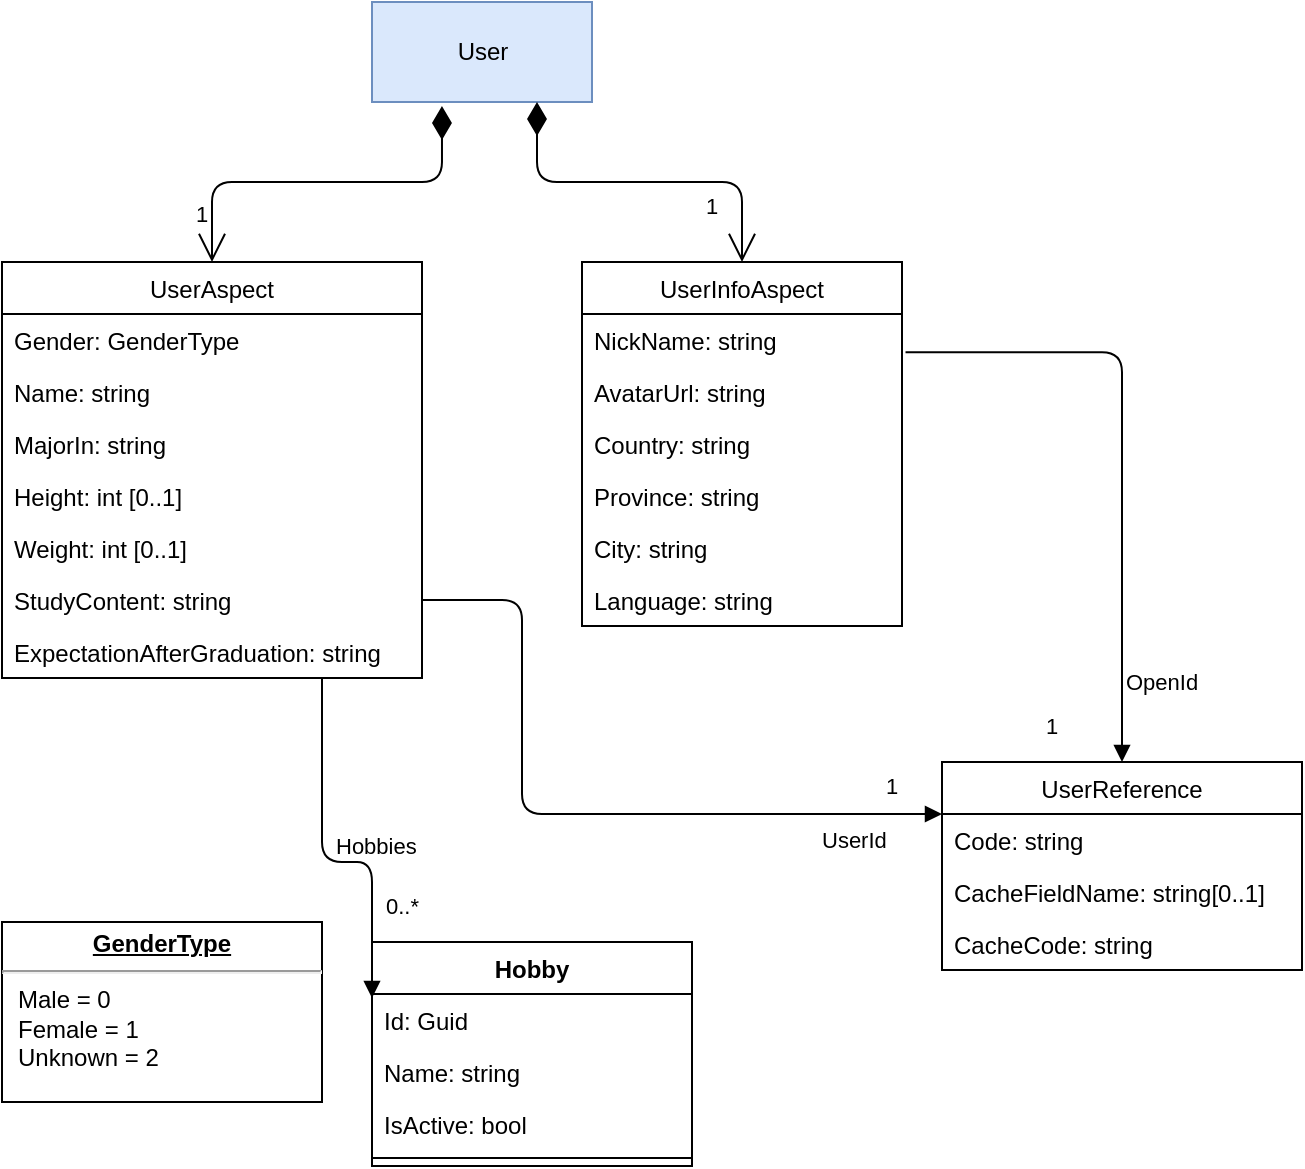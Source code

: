 <mxfile version="13.9.9" type="device"><diagram id="CFM7a1wdrYNkswvL0pL4" name="Page-1"><mxGraphModel dx="920" dy="901" grid="1" gridSize="10" guides="1" tooltips="1" connect="1" arrows="1" fold="1" page="1" pageScale="1" pageWidth="850" pageHeight="1100" math="0" shadow="0"><root><mxCell id="0"/><mxCell id="1" parent="0"/><mxCell id="_iI49-e51Ne6NiSMeqP3-1" value="UserAspect" style="swimlane;fontStyle=0;childLayout=stackLayout;horizontal=1;startSize=26;fillColor=none;horizontalStack=0;resizeParent=1;resizeParentMax=0;resizeLast=0;collapsible=1;marginBottom=0;" parent="1" vertex="1"><mxGeometry x="90" y="300" width="210" height="208" as="geometry"/></mxCell><mxCell id="_iI49-e51Ne6NiSMeqP3-3" value="Gender: GenderType" style="text;strokeColor=none;fillColor=none;align=left;verticalAlign=top;spacingLeft=4;spacingRight=4;overflow=hidden;rotatable=0;points=[[0,0.5],[1,0.5]];portConstraint=eastwest;" parent="_iI49-e51Ne6NiSMeqP3-1" vertex="1"><mxGeometry y="26" width="210" height="26" as="geometry"/></mxCell><mxCell id="_iI49-e51Ne6NiSMeqP3-4" value="Name: string" style="text;strokeColor=none;fillColor=none;align=left;verticalAlign=top;spacingLeft=4;spacingRight=4;overflow=hidden;rotatable=0;points=[[0,0.5],[1,0.5]];portConstraint=eastwest;" parent="_iI49-e51Ne6NiSMeqP3-1" vertex="1"><mxGeometry y="52" width="210" height="26" as="geometry"/></mxCell><mxCell id="_iI49-e51Ne6NiSMeqP3-7" value="MajorIn: string" style="text;strokeColor=none;fillColor=none;align=left;verticalAlign=top;spacingLeft=4;spacingRight=4;overflow=hidden;rotatable=0;points=[[0,0.5],[1,0.5]];portConstraint=eastwest;" parent="_iI49-e51Ne6NiSMeqP3-1" vertex="1"><mxGeometry y="78" width="210" height="26" as="geometry"/></mxCell><mxCell id="_iI49-e51Ne6NiSMeqP3-8" value="Height: int [0..1]" style="text;strokeColor=none;fillColor=none;align=left;verticalAlign=top;spacingLeft=4;spacingRight=4;overflow=hidden;rotatable=0;points=[[0,0.5],[1,0.5]];portConstraint=eastwest;" parent="_iI49-e51Ne6NiSMeqP3-1" vertex="1"><mxGeometry y="104" width="210" height="26" as="geometry"/></mxCell><mxCell id="_iI49-e51Ne6NiSMeqP3-9" value="Weight: int [0..1]" style="text;strokeColor=none;fillColor=none;align=left;verticalAlign=top;spacingLeft=4;spacingRight=4;overflow=hidden;rotatable=0;points=[[0,0.5],[1,0.5]];portConstraint=eastwest;" parent="_iI49-e51Ne6NiSMeqP3-1" vertex="1"><mxGeometry y="130" width="210" height="26" as="geometry"/></mxCell><mxCell id="_iI49-e51Ne6NiSMeqP3-11" value="StudyContent: string" style="text;strokeColor=none;fillColor=none;align=left;verticalAlign=top;spacingLeft=4;spacingRight=4;overflow=hidden;rotatable=0;points=[[0,0.5],[1,0.5]];portConstraint=eastwest;" parent="_iI49-e51Ne6NiSMeqP3-1" vertex="1"><mxGeometry y="156" width="210" height="26" as="geometry"/></mxCell><mxCell id="_iI49-e51Ne6NiSMeqP3-12" value="ExpectationAfterGraduation: string" style="text;strokeColor=none;fillColor=none;align=left;verticalAlign=top;spacingLeft=4;spacingRight=4;overflow=hidden;rotatable=0;points=[[0,0.5],[1,0.5]];portConstraint=eastwest;" parent="_iI49-e51Ne6NiSMeqP3-1" vertex="1"><mxGeometry y="182" width="210" height="26" as="geometry"/></mxCell><mxCell id="_iI49-e51Ne6NiSMeqP3-5" value="User" style="html=1;fillColor=#dae8fc;strokeColor=#6c8ebf;" parent="1" vertex="1"><mxGeometry x="275" y="170" width="110" height="50" as="geometry"/></mxCell><mxCell id="_iI49-e51Ne6NiSMeqP3-6" value="1" style="endArrow=open;html=1;endSize=12;startArrow=diamondThin;startSize=14;startFill=1;edgeStyle=orthogonalEdgeStyle;align=left;verticalAlign=bottom;exitX=0.318;exitY=1.04;exitDx=0;exitDy=0;exitPerimeter=0;" parent="1" source="_iI49-e51Ne6NiSMeqP3-5" target="_iI49-e51Ne6NiSMeqP3-1" edge="1"><mxGeometry x="0.849" y="-10" relative="1" as="geometry"><mxPoint x="300" y="390" as="sourcePoint"/><mxPoint x="460" y="390" as="targetPoint"/><mxPoint as="offset"/></mxGeometry></mxCell><mxCell id="_iI49-e51Ne6NiSMeqP3-13" value="UserInfoAspect" style="swimlane;fontStyle=0;childLayout=stackLayout;horizontal=1;startSize=26;fillColor=none;horizontalStack=0;resizeParent=1;resizeParentMax=0;resizeLast=0;collapsible=1;marginBottom=0;" parent="1" vertex="1"><mxGeometry x="380" y="300" width="160" height="182" as="geometry"/></mxCell><mxCell id="b2QVwLfSQ_2U8SoXfNFX-1" value="NickName: string" style="text;strokeColor=none;fillColor=none;align=left;verticalAlign=top;spacingLeft=4;spacingRight=4;overflow=hidden;rotatable=0;points=[[0,0.5],[1,0.5]];portConstraint=eastwest;" parent="_iI49-e51Ne6NiSMeqP3-13" vertex="1"><mxGeometry y="26" width="160" height="26" as="geometry"/></mxCell><mxCell id="_iI49-e51Ne6NiSMeqP3-15" value="AvatarUrl: string" style="text;strokeColor=none;fillColor=none;align=left;verticalAlign=top;spacingLeft=4;spacingRight=4;overflow=hidden;rotatable=0;points=[[0,0.5],[1,0.5]];portConstraint=eastwest;" parent="_iI49-e51Ne6NiSMeqP3-13" vertex="1"><mxGeometry y="52" width="160" height="26" as="geometry"/></mxCell><mxCell id="_iI49-e51Ne6NiSMeqP3-16" value="Country: string" style="text;strokeColor=none;fillColor=none;align=left;verticalAlign=top;spacingLeft=4;spacingRight=4;overflow=hidden;rotatable=0;points=[[0,0.5],[1,0.5]];portConstraint=eastwest;" parent="_iI49-e51Ne6NiSMeqP3-13" vertex="1"><mxGeometry y="78" width="160" height="26" as="geometry"/></mxCell><mxCell id="_iI49-e51Ne6NiSMeqP3-18" value="Province: string" style="text;strokeColor=none;fillColor=none;align=left;verticalAlign=top;spacingLeft=4;spacingRight=4;overflow=hidden;rotatable=0;points=[[0,0.5],[1,0.5]];portConstraint=eastwest;" parent="_iI49-e51Ne6NiSMeqP3-13" vertex="1"><mxGeometry y="104" width="160" height="26" as="geometry"/></mxCell><mxCell id="_iI49-e51Ne6NiSMeqP3-19" value="City: string" style="text;strokeColor=none;fillColor=none;align=left;verticalAlign=top;spacingLeft=4;spacingRight=4;overflow=hidden;rotatable=0;points=[[0,0.5],[1,0.5]];portConstraint=eastwest;" parent="_iI49-e51Ne6NiSMeqP3-13" vertex="1"><mxGeometry y="130" width="160" height="26" as="geometry"/></mxCell><mxCell id="_iI49-e51Ne6NiSMeqP3-20" value="Language: string" style="text;strokeColor=none;fillColor=none;align=left;verticalAlign=top;spacingLeft=4;spacingRight=4;overflow=hidden;rotatable=0;points=[[0,0.5],[1,0.5]];portConstraint=eastwest;" parent="_iI49-e51Ne6NiSMeqP3-13" vertex="1"><mxGeometry y="156" width="160" height="26" as="geometry"/></mxCell><mxCell id="_iI49-e51Ne6NiSMeqP3-21" value="1" style="endArrow=open;html=1;endSize=12;startArrow=diamondThin;startSize=14;startFill=1;edgeStyle=orthogonalEdgeStyle;align=left;verticalAlign=bottom;entryX=0.5;entryY=0;entryDx=0;entryDy=0;exitX=0.75;exitY=1;exitDx=0;exitDy=0;" parent="1" source="_iI49-e51Ne6NiSMeqP3-5" target="_iI49-e51Ne6NiSMeqP3-13" edge="1"><mxGeometry x="0.781" y="-20" relative="1" as="geometry"><mxPoint x="300" y="390" as="sourcePoint"/><mxPoint x="460" y="390" as="targetPoint"/><mxPoint y="1" as="offset"/></mxGeometry></mxCell><mxCell id="zLXd5xN2YuyRCL05urfE-1" value="Hobby" style="swimlane;fontStyle=1;align=center;verticalAlign=top;childLayout=stackLayout;horizontal=1;startSize=26;horizontalStack=0;resizeParent=1;resizeParentMax=0;resizeLast=0;collapsible=1;marginBottom=0;" parent="1" vertex="1"><mxGeometry x="275" y="640" width="160" height="112" as="geometry"/></mxCell><mxCell id="zLXd5xN2YuyRCL05urfE-2" value="Id: Guid" style="text;strokeColor=none;fillColor=none;align=left;verticalAlign=top;spacingLeft=4;spacingRight=4;overflow=hidden;rotatable=0;points=[[0,0.5],[1,0.5]];portConstraint=eastwest;" parent="zLXd5xN2YuyRCL05urfE-1" vertex="1"><mxGeometry y="26" width="160" height="26" as="geometry"/></mxCell><mxCell id="IZZJ9twQa6Fqn3w5fLV9-1" value="Name: string" style="text;strokeColor=none;fillColor=none;align=left;verticalAlign=top;spacingLeft=4;spacingRight=4;overflow=hidden;rotatable=0;points=[[0,0.5],[1,0.5]];portConstraint=eastwest;" parent="zLXd5xN2YuyRCL05urfE-1" vertex="1"><mxGeometry y="52" width="160" height="26" as="geometry"/></mxCell><mxCell id="IZZJ9twQa6Fqn3w5fLV9-2" value="IsActive: bool" style="text;strokeColor=none;fillColor=none;align=left;verticalAlign=top;spacingLeft=4;spacingRight=4;overflow=hidden;rotatable=0;points=[[0,0.5],[1,0.5]];portConstraint=eastwest;" parent="zLXd5xN2YuyRCL05urfE-1" vertex="1"><mxGeometry y="78" width="160" height="26" as="geometry"/></mxCell><mxCell id="zLXd5xN2YuyRCL05urfE-3" value="" style="line;strokeWidth=1;fillColor=none;align=left;verticalAlign=middle;spacingTop=-1;spacingLeft=3;spacingRight=3;rotatable=0;labelPosition=right;points=[];portConstraint=eastwest;" parent="zLXd5xN2YuyRCL05urfE-1" vertex="1"><mxGeometry y="104" width="160" height="8" as="geometry"/></mxCell><mxCell id="zLXd5xN2YuyRCL05urfE-5" value="Hobbies" style="endArrow=block;endFill=1;html=1;edgeStyle=orthogonalEdgeStyle;align=left;verticalAlign=top;entryX=0;entryY=0.25;entryDx=0;entryDy=0;" parent="1" source="_iI49-e51Ne6NiSMeqP3-1" target="zLXd5xN2YuyRCL05urfE-1" edge="1"><mxGeometry x="-0.231" y="5" relative="1" as="geometry"><mxPoint x="300" y="495" as="sourcePoint"/><mxPoint x="440" y="560" as="targetPoint"/><mxPoint as="offset"/><Array as="points"><mxPoint x="250" y="600"/><mxPoint x="275" y="600"/></Array></mxGeometry></mxCell><mxCell id="zLXd5xN2YuyRCL05urfE-6" value="0..*" style="edgeLabel;resizable=0;html=1;align=left;verticalAlign=bottom;" parent="zLXd5xN2YuyRCL05urfE-5" connectable="0" vertex="1"><mxGeometry x="-1" relative="1" as="geometry"><mxPoint x="29.94" y="122" as="offset"/></mxGeometry></mxCell><mxCell id="b2QVwLfSQ_2U8SoXfNFX-2" value="&lt;p style=&quot;margin: 0px ; margin-top: 4px ; text-align: center ; text-decoration: underline&quot;&gt;&lt;b&gt;GenderType&lt;/b&gt;&lt;/p&gt;&lt;hr&gt;&lt;p style=&quot;margin: 0px ; margin-left: 8px&quot;&gt;Male = 0&lt;br&gt;Female = 1&lt;br&gt;Unknown = 2&lt;/p&gt;" style="verticalAlign=top;align=left;overflow=fill;fontSize=12;fontFamily=Helvetica;html=1;" parent="1" vertex="1"><mxGeometry x="90" y="630" width="160" height="90" as="geometry"/></mxCell><mxCell id="3J0XvEDtuYE-5DnjrFwC-7" value="UserReference" style="swimlane;fontStyle=0;childLayout=stackLayout;horizontal=1;startSize=26;fillColor=none;horizontalStack=0;resizeParent=1;resizeParentMax=0;resizeLast=0;collapsible=1;marginBottom=0;" parent="1" vertex="1"><mxGeometry x="560" y="550" width="180" height="104" as="geometry"><mxRectangle x="490" y="550" width="130" height="26" as="alternateBounds"/></mxGeometry></mxCell><mxCell id="3J0XvEDtuYE-5DnjrFwC-8" value="Code: string" style="text;strokeColor=none;fillColor=none;align=left;verticalAlign=top;spacingLeft=4;spacingRight=4;overflow=hidden;rotatable=0;points=[[0,0.5],[1,0.5]];portConstraint=eastwest;" parent="3J0XvEDtuYE-5DnjrFwC-7" vertex="1"><mxGeometry y="26" width="180" height="26" as="geometry"/></mxCell><mxCell id="Nci9F0KpYBbIGvDUhuV7-1" value="CacheFieldName: string[0..1]" style="text;strokeColor=none;fillColor=none;align=left;verticalAlign=top;spacingLeft=4;spacingRight=4;overflow=hidden;rotatable=0;points=[[0,0.5],[1,0.5]];portConstraint=eastwest;" vertex="1" parent="3J0XvEDtuYE-5DnjrFwC-7"><mxGeometry y="52" width="180" height="26" as="geometry"/></mxCell><mxCell id="Nci9F0KpYBbIGvDUhuV7-2" value="CacheCode: string" style="text;strokeColor=none;fillColor=none;align=left;verticalAlign=top;spacingLeft=4;spacingRight=4;overflow=hidden;rotatable=0;points=[[0,0.5],[1,0.5]];portConstraint=eastwest;" vertex="1" parent="3J0XvEDtuYE-5DnjrFwC-7"><mxGeometry y="78" width="180" height="26" as="geometry"/></mxCell><mxCell id="3J0XvEDtuYE-5DnjrFwC-11" value="UserId" style="endArrow=block;endFill=1;html=1;edgeStyle=orthogonalEdgeStyle;align=left;verticalAlign=top;" parent="1" source="_iI49-e51Ne6NiSMeqP3-11" target="3J0XvEDtuYE-5DnjrFwC-7" edge="1"><mxGeometry x="0.663" relative="1" as="geometry"><mxPoint x="330" y="540" as="sourcePoint"/><mxPoint x="490" y="540" as="targetPoint"/><Array as="points"><mxPoint x="350" y="469"/><mxPoint x="350" y="576"/></Array><mxPoint as="offset"/></mxGeometry></mxCell><mxCell id="3J0XvEDtuYE-5DnjrFwC-12" value="1" style="edgeLabel;resizable=0;html=1;align=left;verticalAlign=bottom;" parent="3J0XvEDtuYE-5DnjrFwC-11" connectable="0" vertex="1"><mxGeometry x="-1" relative="1" as="geometry"><mxPoint x="230" y="101.03" as="offset"/></mxGeometry></mxCell><mxCell id="3J0XvEDtuYE-5DnjrFwC-14" value="OpenId" style="endArrow=block;endFill=1;html=1;edgeStyle=orthogonalEdgeStyle;align=left;verticalAlign=top;exitX=1.011;exitY=0.735;exitDx=0;exitDy=0;exitPerimeter=0;entryX=0.5;entryY=0;entryDx=0;entryDy=0;" parent="1" target="3J0XvEDtuYE-5DnjrFwC-7" edge="1"><mxGeometry x="0.663" relative="1" as="geometry"><mxPoint x="541.76" y="345.11" as="sourcePoint"/><mxPoint x="500" y="586" as="targetPoint"/><Array as="points"><mxPoint x="650" y="345"/></Array><mxPoint as="offset"/></mxGeometry></mxCell><mxCell id="3J0XvEDtuYE-5DnjrFwC-15" value="1" style="edgeLabel;resizable=0;html=1;align=left;verticalAlign=bottom;" parent="3J0XvEDtuYE-5DnjrFwC-14" connectable="0" vertex="1"><mxGeometry x="-1" relative="1" as="geometry"><mxPoint x="68.24" y="194.89" as="offset"/></mxGeometry></mxCell></root></mxGraphModel></diagram></mxfile>